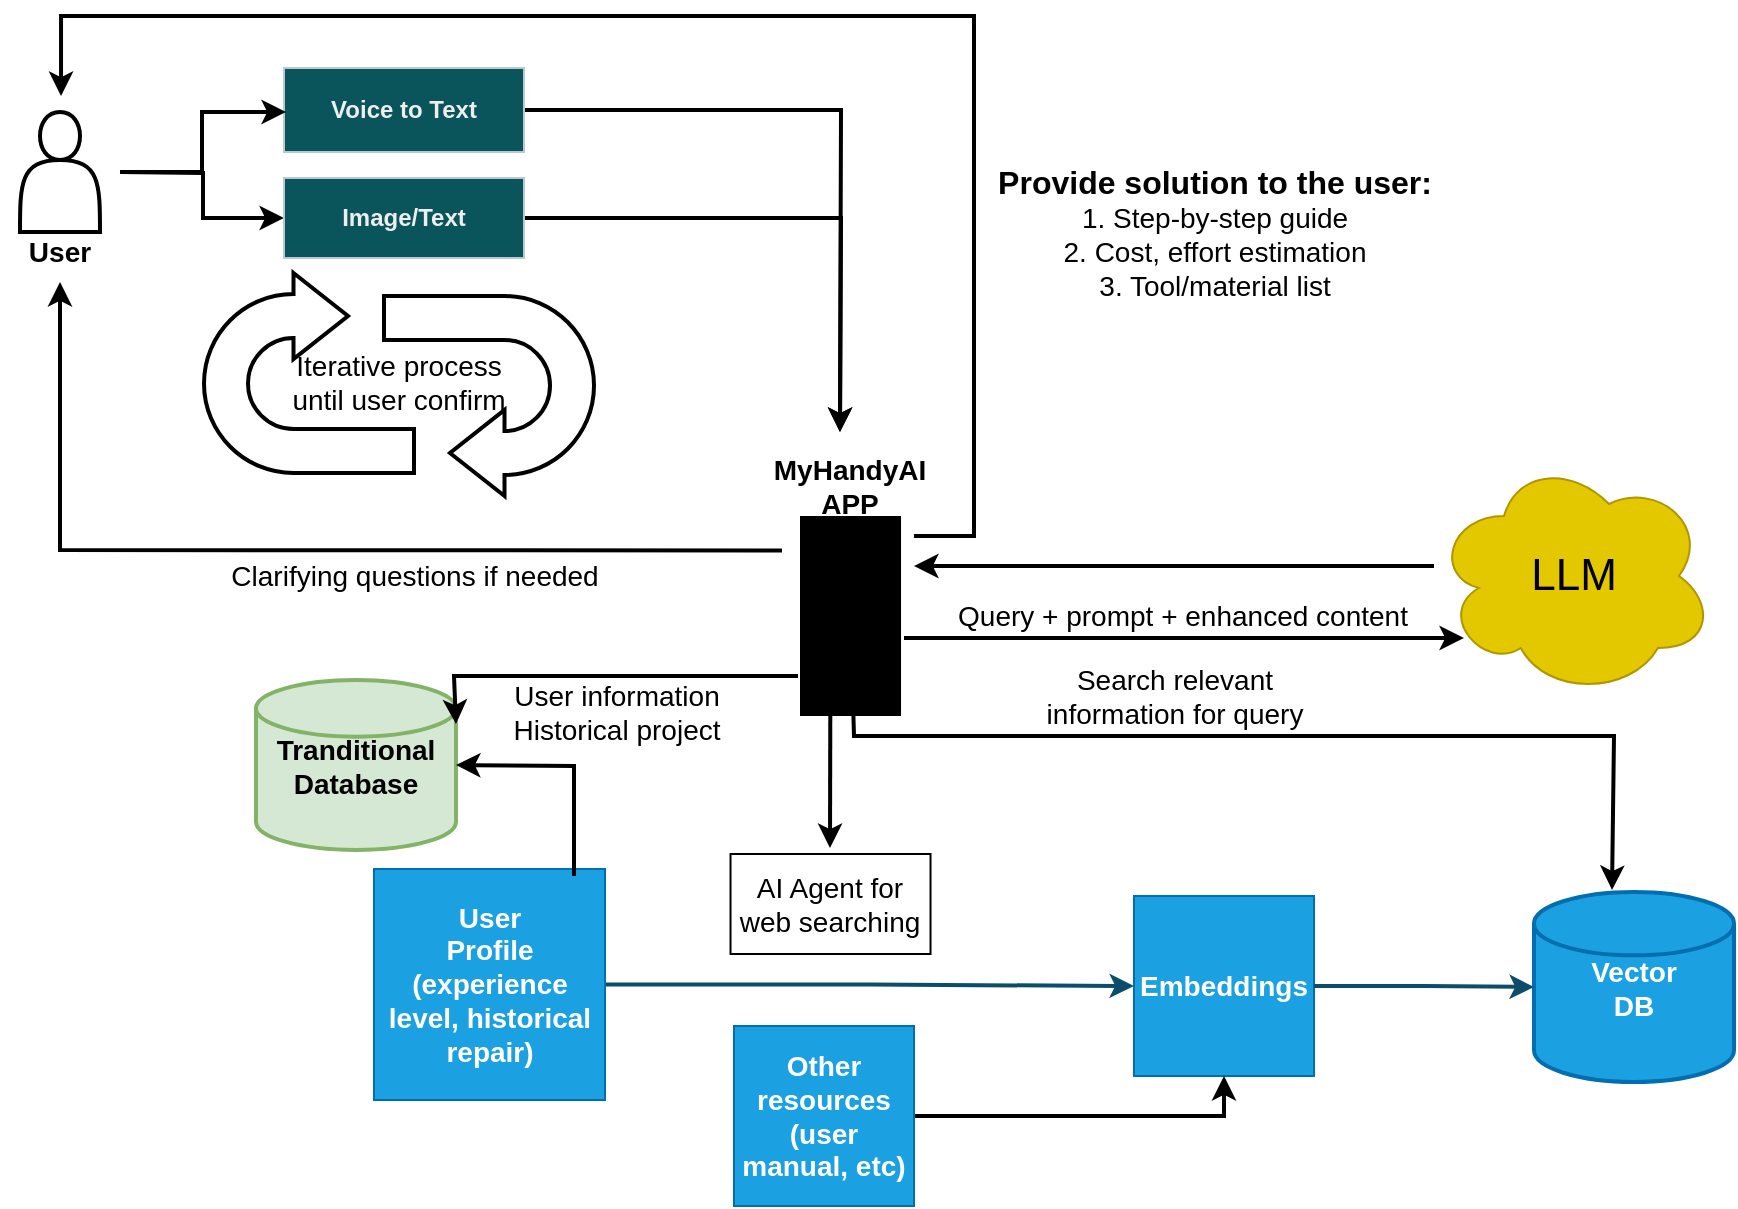 <mxfile version="28.0.4">
  <diagram name="Page-1" id="7xGWwbfiB-50HM4EOYT1">
    <mxGraphModel dx="1426" dy="807" grid="1" gridSize="10" guides="1" tooltips="1" connect="1" arrows="1" fold="1" page="1" pageScale="1" pageWidth="850" pageHeight="1100" math="0" shadow="0">
      <root>
        <mxCell id="0" />
        <mxCell id="1" parent="0" />
        <mxCell id="dEzzsk9OYsx9OZhMsl6b-34" value="&lt;div&gt;&lt;font color=&quot;#000000&quot;&gt;&lt;span style=&quot;caret-color: rgb(0, 0, 0); font-size: 14px;&quot;&gt;Iterative process&lt;/span&gt;&lt;/font&gt;&lt;/div&gt;&lt;div&gt;&lt;font color=&quot;#000000&quot;&gt;&lt;span style=&quot;caret-color: rgb(0, 0, 0); font-size: 14px;&quot;&gt;until user confirm&lt;/span&gt;&lt;/font&gt;&lt;/div&gt;" style="edgeLabel;html=1;align=center;verticalAlign=middle;resizable=0;points=[];strokeColor=#BAC8D3;fontColor=#EEEEEE;fillColor=#09555B;direction=west;" parent="1" vertex="1" connectable="0">
          <mxGeometry x="262" y="643" as="geometry" />
        </mxCell>
        <mxCell id="l0vZrEmQBNvkwNr1SKJS-41" style="edgeStyle=orthogonalEdgeStyle;rounded=0;orthogonalLoop=1;jettySize=auto;html=1;exitX=1;exitY=0.5;exitDx=0;exitDy=0;entryX=0;entryY=0.5;entryDx=0;entryDy=0;strokeColor=#000000;strokeWidth=2;" parent="1" target="l0vZrEmQBNvkwNr1SKJS-24" edge="1">
          <mxGeometry relative="1" as="geometry">
            <mxPoint x="123" y="538" as="sourcePoint" />
          </mxGeometry>
        </mxCell>
        <mxCell id="l0vZrEmQBNvkwNr1SKJS-45" style="edgeStyle=orthogonalEdgeStyle;rounded=0;orthogonalLoop=1;jettySize=auto;html=1;exitX=1;exitY=0.5;exitDx=0;exitDy=0;entryX=0.5;entryY=0;entryDx=0;entryDy=0;strokeColor=#000000;strokeWidth=2;" parent="1" source="l0vZrEmQBNvkwNr1SKJS-23" edge="1">
          <mxGeometry relative="1" as="geometry">
            <mxPoint x="483" y="668" as="targetPoint" />
          </mxGeometry>
        </mxCell>
        <mxCell id="l0vZrEmQBNvkwNr1SKJS-23" value="Voice to Text" style="rounded=0;whiteSpace=wrap;html=1;strokeColor=#BAC8D3;fontColor=#EEEEEE;fillColor=#09555B;fontStyle=1" parent="1" vertex="1">
          <mxGeometry x="205" y="486" width="120" height="42" as="geometry" />
        </mxCell>
        <mxCell id="l0vZrEmQBNvkwNr1SKJS-48" style="edgeStyle=orthogonalEdgeStyle;rounded=0;orthogonalLoop=1;jettySize=auto;html=1;exitX=1;exitY=0.5;exitDx=0;exitDy=0;strokeColor=#000000;entryX=0.5;entryY=0;entryDx=0;entryDy=0;strokeWidth=2;" parent="1" source="l0vZrEmQBNvkwNr1SKJS-24" edge="1">
          <mxGeometry relative="1" as="geometry">
            <mxPoint x="483" y="668" as="targetPoint" />
          </mxGeometry>
        </mxCell>
        <mxCell id="l0vZrEmQBNvkwNr1SKJS-24" value="Image/Text" style="rounded=0;whiteSpace=wrap;html=1;strokeColor=#BAC8D3;fontColor=#EEEEEE;fillColor=#09555B;fontStyle=1" parent="1" vertex="1">
          <mxGeometry x="205" y="541" width="120" height="40" as="geometry" />
        </mxCell>
        <mxCell id="l0vZrEmQBNvkwNr1SKJS-25" value="Vector&lt;div&gt;DB&lt;/div&gt;" style="strokeWidth=2;html=1;shape=mxgraph.flowchart.database;whiteSpace=wrap;strokeColor=#006EAF;fontColor=#ffffff;fillColor=#1ba1e2;fontSize=14;fontStyle=1" parent="1" vertex="1">
          <mxGeometry x="830" y="898" width="100" height="95" as="geometry" />
        </mxCell>
        <mxCell id="l0vZrEmQBNvkwNr1SKJS-31" style="edgeStyle=orthogonalEdgeStyle;rounded=0;orthogonalLoop=1;jettySize=auto;html=1;exitX=1;exitY=0.5;exitDx=0;exitDy=0;entryX=0;entryY=0.5;entryDx=0;entryDy=0;strokeColor=#0B4D6A;strokeWidth=2;" parent="1" source="l0vZrEmQBNvkwNr1SKJS-28" target="l0vZrEmQBNvkwNr1SKJS-29" edge="1">
          <mxGeometry relative="1" as="geometry" />
        </mxCell>
        <mxCell id="l0vZrEmQBNvkwNr1SKJS-28" value="User&lt;div&gt;Profile (experience level, historical repair)&lt;/div&gt;" style="whiteSpace=wrap;html=1;aspect=fixed;strokeColor=#006EAF;fontColor=#ffffff;fillColor=#1ba1e2;fontStyle=1;fontSize=14;" parent="1" vertex="1">
          <mxGeometry x="250" y="886.5" width="115.5" height="115.5" as="geometry" />
        </mxCell>
        <mxCell id="l0vZrEmQBNvkwNr1SKJS-29" value="Embeddings" style="whiteSpace=wrap;html=1;aspect=fixed;strokeColor=#006EAF;fontColor=#ffffff;fillColor=#1ba1e2;fontStyle=1;fontSize=14;" parent="1" vertex="1">
          <mxGeometry x="630" y="900" width="90" height="90" as="geometry" />
        </mxCell>
        <mxCell id="JERmSDzcGEsHWykG3De5-2" style="edgeStyle=orthogonalEdgeStyle;rounded=0;orthogonalLoop=1;jettySize=auto;html=1;exitX=1;exitY=0.5;exitDx=0;exitDy=0;entryX=0.5;entryY=1;entryDx=0;entryDy=0;strokeWidth=2;" parent="1" source="l0vZrEmQBNvkwNr1SKJS-30" target="l0vZrEmQBNvkwNr1SKJS-29" edge="1">
          <mxGeometry relative="1" as="geometry" />
        </mxCell>
        <mxCell id="l0vZrEmQBNvkwNr1SKJS-30" value="Other resources (user manual, etc)" style="whiteSpace=wrap;html=1;aspect=fixed;strokeColor=#006EAF;fontColor=#ffffff;fillColor=#1ba1e2;fontStyle=1;fontSize=14;" parent="1" vertex="1">
          <mxGeometry x="430" y="965" width="90" height="90" as="geometry" />
        </mxCell>
        <mxCell id="l0vZrEmQBNvkwNr1SKJS-33" style="edgeStyle=orthogonalEdgeStyle;rounded=0;orthogonalLoop=1;jettySize=auto;html=1;exitX=1;exitY=0.5;exitDx=0;exitDy=0;entryX=0;entryY=0.5;entryDx=0;entryDy=0;entryPerimeter=0;strokeColor=#0B4D6A;strokeWidth=2;" parent="1" source="l0vZrEmQBNvkwNr1SKJS-29" target="l0vZrEmQBNvkwNr1SKJS-25" edge="1">
          <mxGeometry relative="1" as="geometry" />
        </mxCell>
        <mxCell id="l0vZrEmQBNvkwNr1SKJS-36" value="LLM" style="ellipse;shape=cloud;whiteSpace=wrap;html=1;strokeColor=#B09500;fontColor=#000000;fillColor=#e3c800;fontSize=22;" parent="1" vertex="1">
          <mxGeometry x="780" y="680" width="140" height="120" as="geometry" />
        </mxCell>
        <mxCell id="l0vZrEmQBNvkwNr1SKJS-50" value="&lt;div&gt;&lt;font color=&quot;#000000&quot;&gt;&lt;span style=&quot;caret-color: rgb(0, 0, 0); font-size: 14px;&quot;&gt;Query + prompt&lt;/span&gt;&lt;/font&gt;&lt;span style=&quot;caret-color: rgb(0, 0, 0); font-size: 14px; color: rgb(0, 0, 0);&quot;&gt;&amp;nbsp;+ enhanced content&lt;/span&gt;&lt;/div&gt;" style="edgeLabel;html=1;align=center;verticalAlign=middle;resizable=0;points=[];strokeColor=#BAC8D3;fontColor=#EEEEEE;fillColor=#09555B;" parent="1" vertex="1" connectable="0">
          <mxGeometry x="654" y="760" as="geometry" />
        </mxCell>
        <mxCell id="FlKaC_C8YDo6rBjgu75z-1" value="&lt;div&gt;&lt;font color=&quot;#000000&quot;&gt;&lt;span style=&quot;caret-color: rgb(0, 0, 0); font-size: 14px;&quot;&gt;Search relevant&lt;/span&gt;&lt;/font&gt;&lt;/div&gt;&lt;div&gt;&lt;font color=&quot;#000000&quot;&gt;&lt;span style=&quot;caret-color: rgb(0, 0, 0); font-size: 14px;&quot;&gt;information for query&lt;/span&gt;&lt;/font&gt;&lt;/div&gt;" style="edgeLabel;html=1;align=center;verticalAlign=middle;resizable=0;points=[];strokeColor=#BAC8D3;fontColor=#EEEEEE;fillColor=#09555B;" parent="1" vertex="1" connectable="0">
          <mxGeometry x="650" y="800" as="geometry" />
        </mxCell>
        <mxCell id="JERmSDzcGEsHWykG3De5-4" value="&lt;div&gt;&lt;font color=&quot;#000000&quot;&gt;&lt;span style=&quot;caret-color: rgb(0, 0, 0); font-size: 14px;&quot;&gt;Clarifying questions if needed&lt;/span&gt;&lt;/font&gt;&lt;/div&gt;" style="edgeLabel;html=1;align=center;verticalAlign=middle;resizable=0;points=[];strokeColor=#BAC8D3;fontColor=#EEEEEE;fillColor=#09555B;direction=west;" parent="1" vertex="1" connectable="0">
          <mxGeometry x="270" y="740" as="geometry" />
        </mxCell>
        <mxCell id="dEzzsk9OYsx9OZhMsl6b-4" value="" style="sketch=0;verticalLabelPosition=bottom;sketch=0;aspect=fixed;html=1;verticalAlign=top;strokeColor=none;fillColor=#000000;align=center;outlineConnect=0;pointerEvents=1;shape=mxgraph.citrix2.mobile;" parent="1" vertex="1">
          <mxGeometry x="463" y="710" width="50.52" height="100" as="geometry" />
        </mxCell>
        <mxCell id="dEzzsk9OYsx9OZhMsl6b-5" value="&lt;font style=&quot;font-size: 14px;&quot;&gt;&lt;b&gt;MyHandyAI APP&lt;/b&gt;&lt;/font&gt;" style="text;html=1;align=center;verticalAlign=middle;whiteSpace=wrap;rounded=0;" parent="1" vertex="1">
          <mxGeometry x="458.26" y="680" width="60" height="30" as="geometry" />
        </mxCell>
        <mxCell id="dEzzsk9OYsx9OZhMsl6b-10" value="" style="shape=actor;whiteSpace=wrap;html=1;strokeWidth=2;" parent="1" vertex="1">
          <mxGeometry x="73" y="508" width="40" height="60" as="geometry" />
        </mxCell>
        <mxCell id="dEzzsk9OYsx9OZhMsl6b-11" value="&lt;font style=&quot;font-size: 14px;&quot;&gt;&lt;b&gt;User&lt;/b&gt;&lt;/font&gt;" style="text;html=1;align=center;verticalAlign=middle;whiteSpace=wrap;rounded=0;" parent="1" vertex="1">
          <mxGeometry x="63" y="563" width="60" height="30" as="geometry" />
        </mxCell>
        <mxCell id="dEzzsk9OYsx9OZhMsl6b-12" value="" style="endArrow=classic;html=1;rounded=0;entryX=0;entryY=0.5;entryDx=0;entryDy=0;strokeWidth=2;" parent="1" edge="1">
          <mxGeometry width="50" height="50" relative="1" as="geometry">
            <mxPoint x="124" y="538" as="sourcePoint" />
            <mxPoint x="206" y="508" as="targetPoint" />
            <Array as="points">
              <mxPoint x="164" y="538" />
              <mxPoint x="164" y="508" />
            </Array>
          </mxGeometry>
        </mxCell>
        <mxCell id="dEzzsk9OYsx9OZhMsl6b-14" value="" style="endArrow=classic;html=1;rounded=0;strokeWidth=2;entryX=0.5;entryY=1;entryDx=0;entryDy=0;" parent="1" target="dEzzsk9OYsx9OZhMsl6b-11" edge="1">
          <mxGeometry width="50" height="50" relative="1" as="geometry">
            <mxPoint x="454" y="727.251" as="sourcePoint" />
            <mxPoint x="103" y="600" as="targetPoint" />
            <Array as="points">
              <mxPoint x="93" y="727" />
            </Array>
          </mxGeometry>
        </mxCell>
        <mxCell id="dEzzsk9OYsx9OZhMsl6b-17" value="&lt;div&gt;Tranditional&lt;/div&gt;Database" style="strokeWidth=2;html=1;shape=mxgraph.flowchart.database;whiteSpace=wrap;strokeColor=#82b366;fillColor=#d5e8d4;fontSize=14;fontStyle=1" parent="1" vertex="1">
          <mxGeometry x="191" y="792" width="100" height="85" as="geometry" />
        </mxCell>
        <mxCell id="dEzzsk9OYsx9OZhMsl6b-19" value="" style="endArrow=classic;html=1;rounded=0;entryX=1;entryY=0.5;entryDx=0;entryDy=0;entryPerimeter=0;strokeWidth=2;" parent="1" target="dEzzsk9OYsx9OZhMsl6b-17" edge="1">
          <mxGeometry width="50" height="50" relative="1" as="geometry">
            <mxPoint x="350" y="890" as="sourcePoint" />
            <mxPoint x="540" y="750" as="targetPoint" />
            <Array as="points">
              <mxPoint x="350" y="835" />
            </Array>
          </mxGeometry>
        </mxCell>
        <mxCell id="dEzzsk9OYsx9OZhMsl6b-20" value="" style="endArrow=classic;html=1;rounded=0;entryX=0.39;entryY=-0.011;entryDx=0;entryDy=0;entryPerimeter=0;strokeWidth=2;" parent="1" source="dEzzsk9OYsx9OZhMsl6b-4" target="l0vZrEmQBNvkwNr1SKJS-25" edge="1">
          <mxGeometry width="50" height="50" relative="1" as="geometry">
            <mxPoint x="490" y="800" as="sourcePoint" />
            <mxPoint x="540" y="750" as="targetPoint" />
            <Array as="points">
              <mxPoint x="490" y="820" />
              <mxPoint x="870" y="820" />
            </Array>
          </mxGeometry>
        </mxCell>
        <mxCell id="dEzzsk9OYsx9OZhMsl6b-25" value="&lt;div&gt;&lt;font style=&quot;font-size: 16px;&quot; color=&quot;#000000&quot;&gt;&lt;span style=&quot;caret-color: rgb(0, 0, 0);&quot;&gt;&lt;b&gt;Provide solution to the user:&lt;/b&gt;&lt;/span&gt;&lt;/font&gt;&lt;/div&gt;&lt;div&gt;&lt;font color=&quot;#000000&quot;&gt;&lt;span style=&quot;caret-color: rgb(0, 0, 0); font-size: 14px;&quot;&gt;1. Step-by-step guide&lt;/span&gt;&lt;/font&gt;&lt;/div&gt;&lt;div&gt;&lt;font color=&quot;#000000&quot;&gt;&lt;span style=&quot;caret-color: rgb(0, 0, 0); font-size: 14px;&quot;&gt;2. Cost, effort estimation&lt;/span&gt;&lt;/font&gt;&lt;/div&gt;&lt;div&gt;&lt;font color=&quot;#000000&quot;&gt;&lt;span style=&quot;caret-color: rgb(0, 0, 0); font-size: 14px;&quot;&gt;3. Tool/material list&lt;/span&gt;&lt;/font&gt;&lt;/div&gt;" style="edgeLabel;html=1;align=center;verticalAlign=middle;resizable=0;points=[];strokeColor=#BAC8D3;fontColor=#EEEEEE;fillColor=#09555B;direction=west;" parent="1" vertex="1" connectable="0">
          <mxGeometry x="670" y="568" as="geometry" />
        </mxCell>
        <mxCell id="dEzzsk9OYsx9OZhMsl6b-26" value="" style="endArrow=classic;html=1;rounded=0;strokeWidth=2;entryX=1;entryY=0.259;entryDx=0;entryDy=0;entryPerimeter=0;" parent="1" edge="1" target="dEzzsk9OYsx9OZhMsl6b-17">
          <mxGeometry width="50" height="50" relative="1" as="geometry">
            <mxPoint x="462" y="790" as="sourcePoint" />
            <mxPoint x="310" y="808" as="targetPoint" />
            <Array as="points">
              <mxPoint x="350" y="790" />
              <mxPoint x="290" y="790" />
            </Array>
          </mxGeometry>
        </mxCell>
        <mxCell id="dEzzsk9OYsx9OZhMsl6b-27" value="User information&lt;div&gt;Historical project&lt;/div&gt;" style="edgeLabel;html=1;align=center;verticalAlign=middle;resizable=0;points=[];fontSize=14;" parent="dEzzsk9OYsx9OZhMsl6b-26" vertex="1" connectable="0">
          <mxGeometry x="-0.212" relative="1" as="geometry">
            <mxPoint x="-14" y="18" as="offset" />
          </mxGeometry>
        </mxCell>
        <mxCell id="dEzzsk9OYsx9OZhMsl6b-31" value="" style="endArrow=classic;html=1;rounded=0;strokeWidth=2;" parent="1" edge="1">
          <mxGeometry width="50" height="50" relative="1" as="geometry">
            <mxPoint x="515" y="771" as="sourcePoint" />
            <mxPoint x="795" y="771" as="targetPoint" />
          </mxGeometry>
        </mxCell>
        <mxCell id="dEzzsk9OYsx9OZhMsl6b-32" value="" style="endArrow=classic;html=1;rounded=0;strokeWidth=2;" parent="1" edge="1">
          <mxGeometry width="50" height="50" relative="1" as="geometry">
            <mxPoint x="780" y="735" as="sourcePoint" />
            <mxPoint x="520" y="735" as="targetPoint" />
          </mxGeometry>
        </mxCell>
        <mxCell id="dEzzsk9OYsx9OZhMsl6b-33" value="" style="endArrow=classic;html=1;rounded=0;strokeWidth=2;" parent="1" edge="1">
          <mxGeometry width="50" height="50" relative="1" as="geometry">
            <mxPoint x="520" y="720" as="sourcePoint" />
            <mxPoint x="93.52" y="500" as="targetPoint" />
            <Array as="points">
              <mxPoint x="550" y="720" />
              <mxPoint x="550" y="460" />
              <mxPoint x="93.52" y="460" />
            </Array>
          </mxGeometry>
        </mxCell>
        <mxCell id="dEzzsk9OYsx9OZhMsl6b-28" value="" style="html=1;shadow=0;dashed=0;align=center;verticalAlign=middle;shape=mxgraph.arrows2.uTurnArrow;dy=11;arrowHead=43;dx2=27.25;strokeWidth=2;" parent="1" vertex="1">
          <mxGeometry x="165" y="588.5" width="105" height="100" as="geometry" />
        </mxCell>
        <mxCell id="dEzzsk9OYsx9OZhMsl6b-35" value="" style="html=1;shadow=0;dashed=0;align=center;verticalAlign=middle;shape=mxgraph.arrows2.uTurnArrow;dy=11;arrowHead=43;dx2=27.25;strokeWidth=2;rotation=-180;" parent="1" vertex="1">
          <mxGeometry x="255" y="600" width="105" height="100" as="geometry" />
        </mxCell>
        <mxCell id="ZElfc7SStkrCXogaRwGW-1" value="AI Agent for web searching" style="rounded=0;whiteSpace=wrap;html=1;fontSize=14;" vertex="1" parent="1">
          <mxGeometry x="428.26" y="879" width="100" height="50" as="geometry" />
        </mxCell>
        <mxCell id="ZElfc7SStkrCXogaRwGW-2" value="" style="endArrow=classic;html=1;rounded=0;fontSize=13;strokeWidth=2;" edge="1" parent="1">
          <mxGeometry width="50" height="50" relative="1" as="geometry">
            <mxPoint x="478.149" y="809" as="sourcePoint" />
            <mxPoint x="478" y="876" as="targetPoint" />
          </mxGeometry>
        </mxCell>
      </root>
    </mxGraphModel>
  </diagram>
</mxfile>
